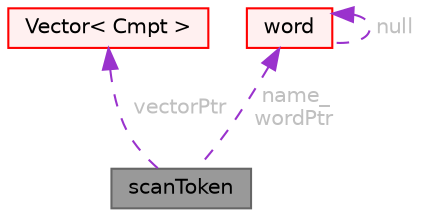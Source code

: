 digraph "scanToken"
{
 // LATEX_PDF_SIZE
  bgcolor="transparent";
  edge [fontname=Helvetica,fontsize=10,labelfontname=Helvetica,labelfontsize=10];
  node [fontname=Helvetica,fontsize=10,shape=box,height=0.2,width=0.4];
  Node1 [id="Node000001",label="scanToken",height=0.2,width=0.4,color="gray40", fillcolor="grey60", style="filled", fontcolor="black",tooltip="A low-level input/scan token content. No defined constructors/destructors. All memory management is m..."];
  Node2 -> Node1 [id="edge1_Node000001_Node000002",dir="back",color="darkorchid3",style="dashed",tooltip=" ",label=" vectorPtr",fontcolor="grey" ];
  Node2 [id="Node000002",label="Vector\< Cmpt \>",height=0.2,width=0.4,color="red", fillcolor="#FFF0F0", style="filled",URL="$classFoam_1_1Vector.html",tooltip="Templated 3D Vector derived from VectorSpace adding construction from 3 components,..."];
  Node5 -> Node1 [id="edge2_Node000001_Node000005",dir="back",color="darkorchid3",style="dashed",tooltip=" ",label=" name_\nwordPtr",fontcolor="grey" ];
  Node5 [id="Node000005",label="word",height=0.2,width=0.4,color="red", fillcolor="#FFF0F0", style="filled",URL="$classFoam_1_1word.html",tooltip="A class for handling words, derived from Foam::string."];
  Node5 -> Node5 [id="edge3_Node000005_Node000005",dir="back",color="darkorchid3",style="dashed",tooltip=" ",label=" null",fontcolor="grey" ];
}
